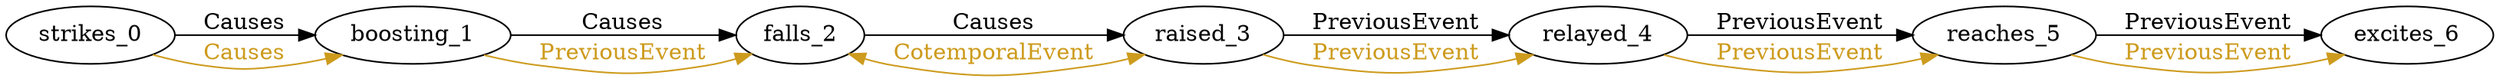 digraph finite_state_machine { 
	rankdir=LR;
	size="50,50";
node0 [label = "strikes_0"]
node1 [label = "boosting_1"]
node2 [label = "falls_2"]
node3 [label = "raised_3"]
node4 [label = "relayed_4"]
node5 [label = "reaches_5"]
node6 [label = "excites_6"]
node0 -> node1 [ label = "Causes" fontcolor="black"  color = "Black"];
node0 -> node1 [ label = "Causes" fontcolor="goldenrod3"  color = "goldenrod3"];
node1 -> node2 [ label = "Causes" fontcolor="black"  color = "Black"];
node1 -> node2 [ label = "PreviousEvent" fontcolor="goldenrod3"  color = "goldenrod3"];
node2 -> node3 [ label = "Causes" fontcolor="black"  color = "Black"];
node2 -> node3 [ label = "CotemporalEvent" fontcolor="goldenrod3" dir = "both" color = "goldenrod3"];
node3 -> node4 [ label = "PreviousEvent" fontcolor="black"  color = "Black"];
node3 -> node4 [ label = "PreviousEvent" fontcolor="goldenrod3"  color = "goldenrod3"];
node4 -> node5 [ label = "PreviousEvent" fontcolor="black"  color = "Black"];
node4 -> node5 [ label = "PreviousEvent" fontcolor="goldenrod3"  color = "goldenrod3"];
node5 -> node6 [ label = "PreviousEvent" fontcolor="black"  color = "Black"];
node5 -> node6 [ label = "PreviousEvent" fontcolor="goldenrod3"  color = "goldenrod3"];
}